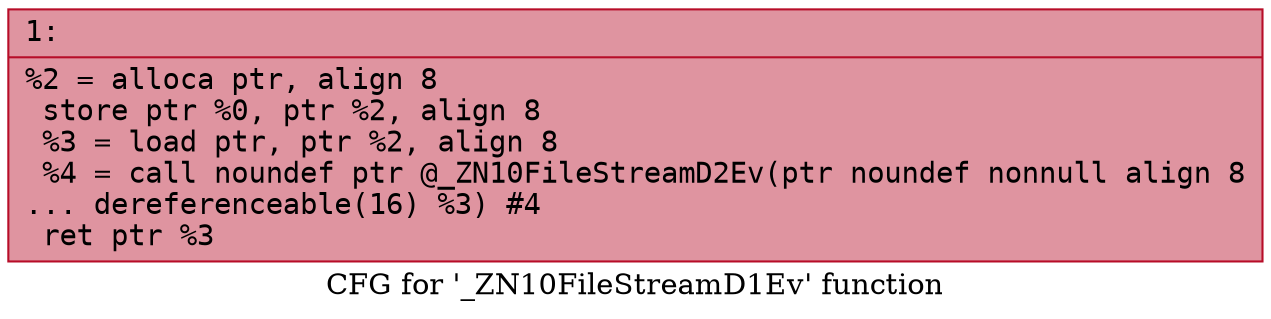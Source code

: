 digraph "CFG for '_ZN10FileStreamD1Ev' function" {
	label="CFG for '_ZN10FileStreamD1Ev' function";

	Node0x60000093a0d0 [shape=record,color="#b70d28ff", style=filled, fillcolor="#b70d2870" fontname="Courier",label="{1:\l|  %2 = alloca ptr, align 8\l  store ptr %0, ptr %2, align 8\l  %3 = load ptr, ptr %2, align 8\l  %4 = call noundef ptr @_ZN10FileStreamD2Ev(ptr noundef nonnull align 8\l... dereferenceable(16) %3) #4\l  ret ptr %3\l}"];
}
